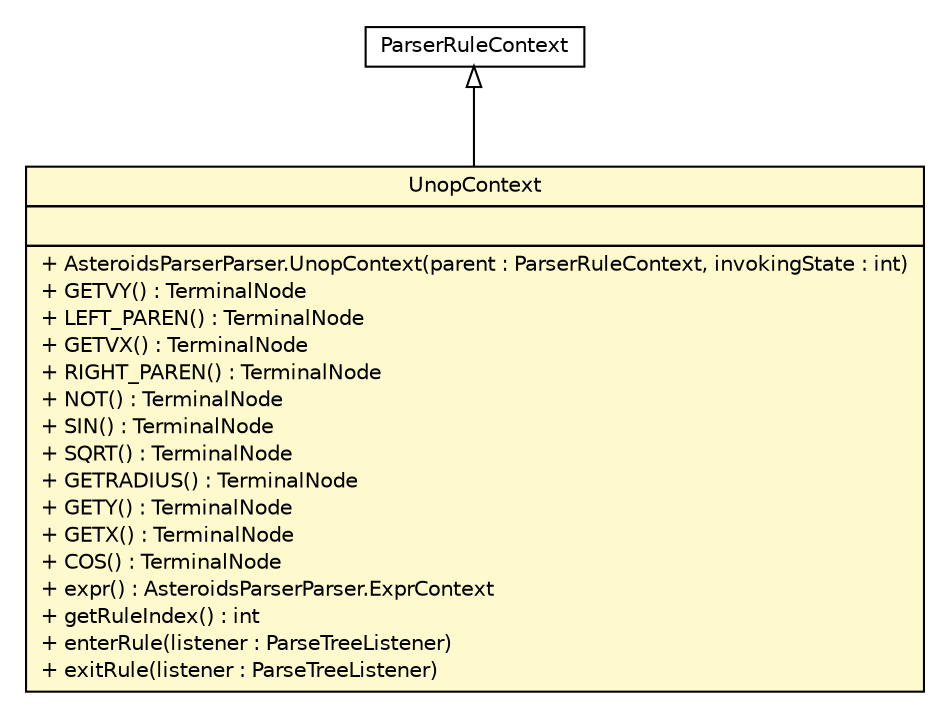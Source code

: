 #!/usr/local/bin/dot
#
# Class diagram 
# Generated by UMLGraph version R5_6 (http://www.umlgraph.org/)
#

digraph G {
	edge [fontname="Helvetica",fontsize=10,labelfontname="Helvetica",labelfontsize=10];
	node [fontname="Helvetica",fontsize=10,shape=plaintext];
	nodesep=0.25;
	ranksep=0.5;
	// model.programs.parsing.AsteroidsParserParser.UnopContext
	c5978 [label=<<table title="model.programs.parsing.AsteroidsParserParser.UnopContext" border="0" cellborder="1" cellspacing="0" cellpadding="2" port="p" bgcolor="lemonChiffon" href="./AsteroidsParserParser.UnopContext.html">
		<tr><td><table border="0" cellspacing="0" cellpadding="1">
<tr><td align="center" balign="center"> UnopContext </td></tr>
		</table></td></tr>
		<tr><td><table border="0" cellspacing="0" cellpadding="1">
<tr><td align="left" balign="left">  </td></tr>
		</table></td></tr>
		<tr><td><table border="0" cellspacing="0" cellpadding="1">
<tr><td align="left" balign="left"> + AsteroidsParserParser.UnopContext(parent : ParserRuleContext, invokingState : int) </td></tr>
<tr><td align="left" balign="left"> + GETVY() : TerminalNode </td></tr>
<tr><td align="left" balign="left"> + LEFT_PAREN() : TerminalNode </td></tr>
<tr><td align="left" balign="left"> + GETVX() : TerminalNode </td></tr>
<tr><td align="left" balign="left"> + RIGHT_PAREN() : TerminalNode </td></tr>
<tr><td align="left" balign="left"> + NOT() : TerminalNode </td></tr>
<tr><td align="left" balign="left"> + SIN() : TerminalNode </td></tr>
<tr><td align="left" balign="left"> + SQRT() : TerminalNode </td></tr>
<tr><td align="left" balign="left"> + GETRADIUS() : TerminalNode </td></tr>
<tr><td align="left" balign="left"> + GETY() : TerminalNode </td></tr>
<tr><td align="left" balign="left"> + GETX() : TerminalNode </td></tr>
<tr><td align="left" balign="left"> + COS() : TerminalNode </td></tr>
<tr><td align="left" balign="left"> + expr() : AsteroidsParserParser.ExprContext </td></tr>
<tr><td align="left" balign="left"> + getRuleIndex() : int </td></tr>
<tr><td align="left" balign="left"> + enterRule(listener : ParseTreeListener) </td></tr>
<tr><td align="left" balign="left"> + exitRule(listener : ParseTreeListener) </td></tr>
		</table></td></tr>
		</table>>, URL="./AsteroidsParserParser.UnopContext.html", fontname="Helvetica", fontcolor="black", fontsize=10.0];
	//model.programs.parsing.AsteroidsParserParser.UnopContext extends ParserRuleContext
	c6067:p -> c5978:p [dir=back,arrowtail=empty];
	// ParserRuleContext
	c6067[label=<<table title="ParserRuleContext" border="0" cellborder="1" cellspacing="0" cellpadding="2" port="p" href="http://java.sun.com/j2se/1.4.2/docs/api//ParserRuleContext.html">
		<tr><td><table border="0" cellspacing="0" cellpadding="1">
<tr><td align="center" balign="center"> ParserRuleContext </td></tr>
		</table></td></tr>
		</table>>, fontname="Helvetica", fontcolor="black", fontsize=10.0];
}

